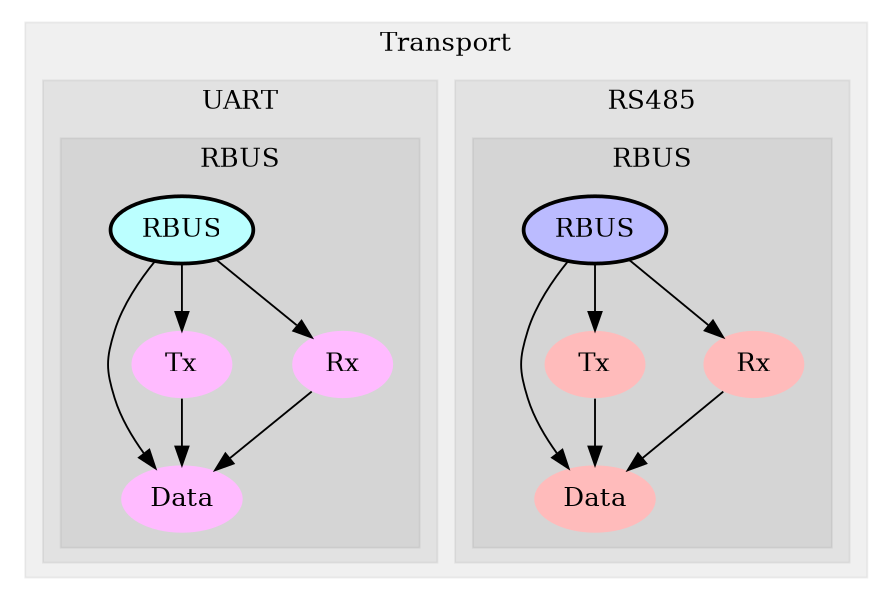 digraph G {
size="6,4";
ratio="fill";
subgraph cluster_0 {
label="Transport";
color="#0000000F";
style="filled";
subgraph cluster_1 {
label="RS485";
color="#0000000F";
style="filled";
subgraph cluster_2 {
label="RBUS";
color="#0000000F";
style="filled";
u7[label="RBUS",style="filled,bold",fillcolor="#bbbbff"];
u4[label="Data",style="filled",fillcolor="#ffbbbb",penwidth="0"];
u5[label="Tx",style="filled",fillcolor="#ffbbbb",penwidth="0"];
u6[label="Rx",style="filled",fillcolor="#ffbbbb",penwidth="0"];

}

}
subgraph cluster_3 {
label="UART";
color="#0000000F";
style="filled";
subgraph cluster_4 {
label="RBUS";
color="#0000000F";
style="filled";
u3[label="RBUS",style="filled,bold",fillcolor="#bbffff"];
u0[label="Data",style="filled",fillcolor="#ffbbff",penwidth="0"];
u1[label="Tx",style="filled",fillcolor="#ffbbff",penwidth="0"];
u2[label="Rx",style="filled",fillcolor="#ffbbff",penwidth="0"];

}

}

}
u1 -> u0;
u2 -> u0;
u3 -> u0;
u3 -> u1;
u3 -> u2;
u5 -> u4;
u6 -> u4;
u7 -> u4;
u7 -> u5;
u7 -> u6;

}
